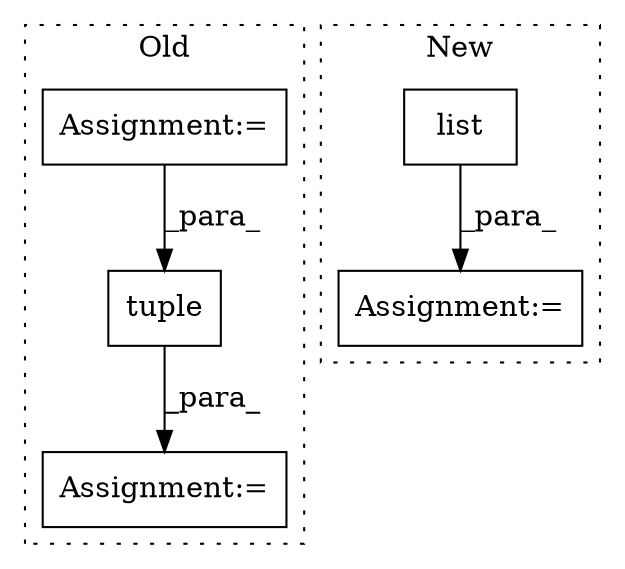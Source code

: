 digraph G {
subgraph cluster0 {
1 [label="tuple" a="32" s="2067,2074" l="6,1" shape="box"];
4 [label="Assignment:=" a="7" s="2066" l="1" shape="box"];
5 [label="Assignment:=" a="7" s="1690" l="1" shape="box"];
label = "Old";
style="dotted";
}
subgraph cluster1 {
2 [label="list" a="32" s="2501,2507" l="5,1" shape="box"];
3 [label="Assignment:=" a="7" s="2500" l="1" shape="box"];
label = "New";
style="dotted";
}
1 -> 4 [label="_para_"];
2 -> 3 [label="_para_"];
5 -> 1 [label="_para_"];
}